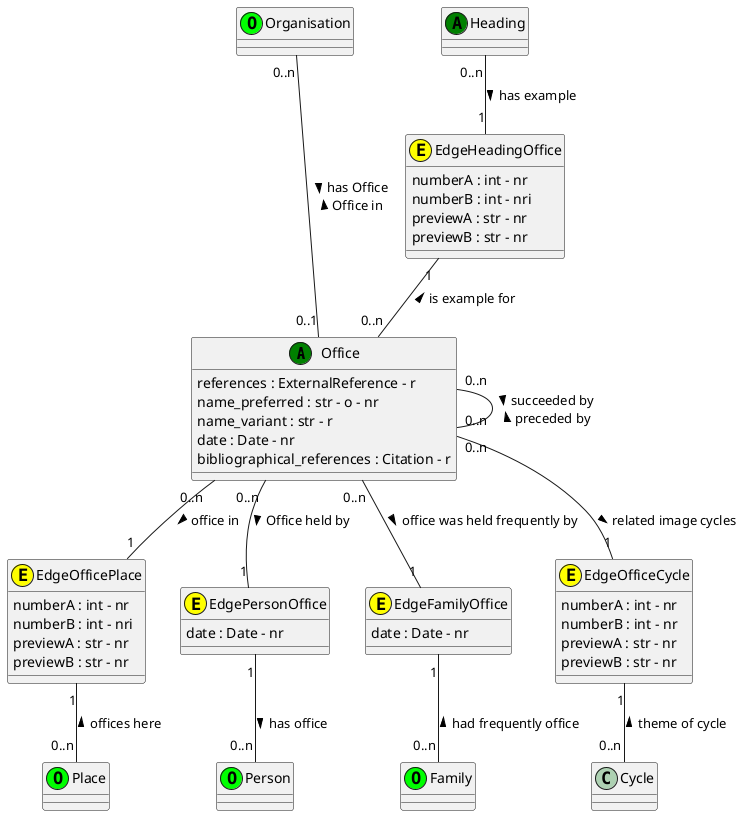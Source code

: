 @startuml Office
class Office <<(A,green)>>
Office : references : ExternalReference - r
Office : name_preferred : str - o - nr
Office : name_variant : str - r
Office : date : Date - nr
Office : bibliographical_references : Citation - r

class Heading <<(A,green)>>

class Person <<(O,lime)>>

class Family <<(O,lime)>>

class Organisation <<(O,lime)>>

class Place <<(O,lime)>>

class EdgeHeadingOffice  <<(E,yellow)>>
EdgeHeadingOffice : numberA : int - nr
EdgeHeadingOffice : numberB : int - nri
EdgeHeadingOffice : previewA : str - nr
EdgeHeadingOffice : previewB : str - nr

class EdgeOfficePlace  <<(E,yellow)>>
EdgeOfficePlace : numberA : int - nr
EdgeOfficePlace : numberB : int - nri
EdgeOfficePlace : previewA : str - nr
EdgeOfficePlace : previewB : str - nr

class EdgePersonOffice <<(E,yellow)>>
EdgePersonOffice : date : Date - nr

class EdgeFamilyOffice <<(E,yellow)>>
EdgeFamilyOffice : date : Date - nr

class EdgeOfficeCycle <<(E,yellow)>>
EdgeOfficeCycle : numberA : int - nr
EdgeOfficeCycle : numberB : int - nr
EdgeOfficeCycle : previewA : str - nr
EdgeOfficeCycle : previewB : str - nr

Heading "0..n" -- "1" EdgeHeadingOffice : > has example
EdgeHeadingOffice "1" -- "0..n" Office :  is example for <

Organisation "0..n" --- "0..1" Office : > has Office \n Office in <

Office "0..n" -- "1" EdgeOfficePlace : > office in
EdgeOfficePlace "1" -- "0..n" Place :  offices here <

Office "0..n" -- "1" EdgePersonOffice : > Office held by
EdgePersonOffice "1" -- "0..n" Person : > has office

Office "0..n" -- "1" EdgeFamilyOffice :  office was held frequently by >
EdgeFamilyOffice "1" -- "0..n" Family :  had frequently office <



Office "0..n" --- "0..n" Office : > succeeded by \n preceded by <

Office "0..n" -- "1" EdgeOfficeCycle : related image cycles >
EdgeOfficeCycle "1" -- "0..n" Cycle : theme of cycle <


@enduml